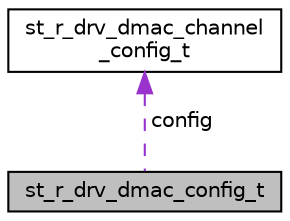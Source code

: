 digraph "st_r_drv_dmac_config_t"
{
 // LATEX_PDF_SIZE
  edge [fontname="Helvetica",fontsize="10",labelfontname="Helvetica",labelfontsize="10"];
  node [fontname="Helvetica",fontsize="10",shape=record];
  Node1 [label="st_r_drv_dmac_config_t",height=0.2,width=0.4,color="black", fillcolor="grey75", style="filled", fontcolor="black",tooltip=" "];
  Node2 -> Node1 [dir="back",color="darkorchid3",fontsize="10",style="dashed",label=" config" ,fontname="Helvetica"];
  Node2 [label="st_r_drv_dmac_channel\l_config_t",height=0.2,width=0.4,color="black", fillcolor="white", style="filled",URL="$d5/d1c/structst__r__drv__dmac__channel__config__t.html",tooltip=" "];
}
